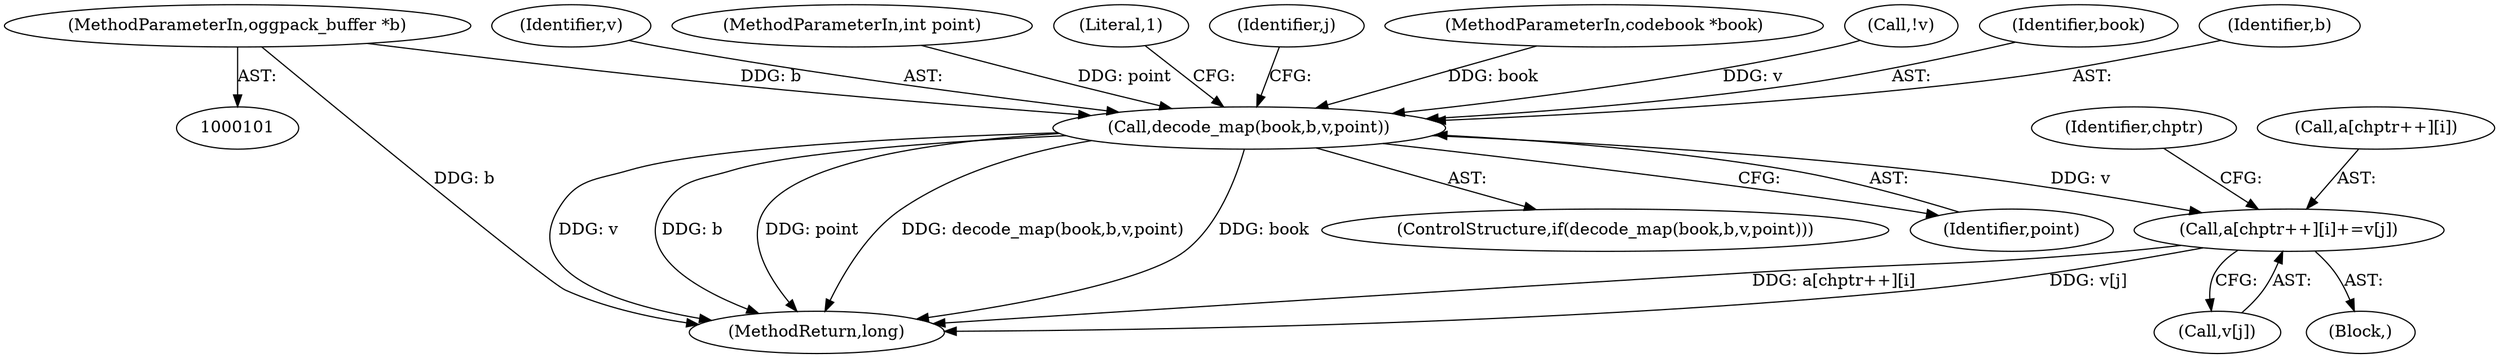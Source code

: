 digraph "1_Android_eeb4e45d5683f88488c083ecf142dc89bc3f0b47_7@pointer" {
"1000106" [label="(MethodParameterIn,oggpack_buffer *b)"];
"1000146" [label="(Call,decode_map(book,b,v,point))"];
"1000166" [label="(Call,a[chptr++][i]+=v[j])"];
"1000150" [label="(Identifier,point)"];
"1000166" [label="(Call,a[chptr++][i]+=v[j])"];
"1000165" [label="(Block,)"];
"1000178" [label="(Identifier,chptr)"];
"1000149" [label="(Identifier,v)"];
"1000108" [label="(MethodParameterIn,int point)"];
"1000106" [label="(MethodParameterIn,oggpack_buffer *b)"];
"1000153" [label="(Literal,1)"];
"1000156" [label="(Identifier,j)"];
"1000102" [label="(MethodParameterIn,codebook *book)"];
"1000130" [label="(Call,!v)"];
"1000188" [label="(MethodReturn,long)"];
"1000146" [label="(Call,decode_map(book,b,v,point))"];
"1000147" [label="(Identifier,book)"];
"1000148" [label="(Identifier,b)"];
"1000173" [label="(Call,v[j])"];
"1000167" [label="(Call,a[chptr++][i])"];
"1000145" [label="(ControlStructure,if(decode_map(book,b,v,point)))"];
"1000106" -> "1000101"  [label="AST: "];
"1000106" -> "1000188"  [label="DDG: b"];
"1000106" -> "1000146"  [label="DDG: b"];
"1000146" -> "1000145"  [label="AST: "];
"1000146" -> "1000150"  [label="CFG: "];
"1000147" -> "1000146"  [label="AST: "];
"1000148" -> "1000146"  [label="AST: "];
"1000149" -> "1000146"  [label="AST: "];
"1000150" -> "1000146"  [label="AST: "];
"1000153" -> "1000146"  [label="CFG: "];
"1000156" -> "1000146"  [label="CFG: "];
"1000146" -> "1000188"  [label="DDG: v"];
"1000146" -> "1000188"  [label="DDG: b"];
"1000146" -> "1000188"  [label="DDG: point"];
"1000146" -> "1000188"  [label="DDG: decode_map(book,b,v,point)"];
"1000146" -> "1000188"  [label="DDG: book"];
"1000102" -> "1000146"  [label="DDG: book"];
"1000130" -> "1000146"  [label="DDG: v"];
"1000108" -> "1000146"  [label="DDG: point"];
"1000146" -> "1000166"  [label="DDG: v"];
"1000166" -> "1000165"  [label="AST: "];
"1000166" -> "1000173"  [label="CFG: "];
"1000167" -> "1000166"  [label="AST: "];
"1000173" -> "1000166"  [label="AST: "];
"1000178" -> "1000166"  [label="CFG: "];
"1000166" -> "1000188"  [label="DDG: a[chptr++][i]"];
"1000166" -> "1000188"  [label="DDG: v[j]"];
}
